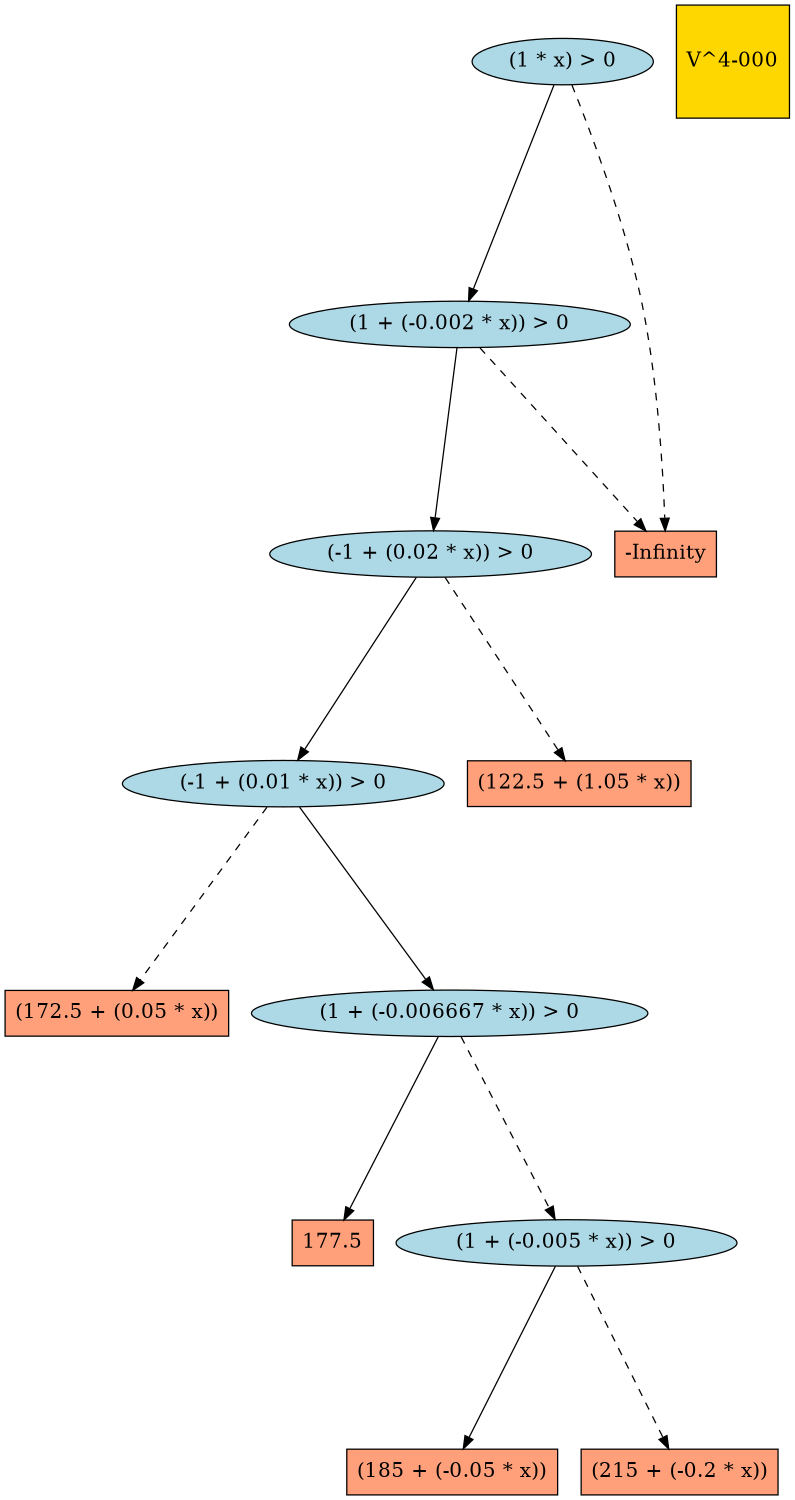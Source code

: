 digraph G { 
graph [ fontname = "Helvetica",fontsize="16",ratio = "auto",
        size="7.5,10",ranksep="2.00" ];
node [fontsize="16"];
"2159" [label="177.5",fillcolor=lightsalmon,color=black,shape=box,style=filled];
"2683" [label="(1 * x) > 0",fillcolor=lightblue,color=black,shape=ellipse,style=filled];
"2682" [label="(1 + (-0.002 * x)) > 0",fillcolor=lightblue,color=black,shape=ellipse,style=filled];
"2084" [label="(172.5 + (0.05 * x))",fillcolor=lightsalmon,color=black,shape=box,style=filled];
"2681" [label="(-1 + (0.02 * x)) > 0",fillcolor=lightblue,color=black,shape=ellipse,style=filled];
"2680" [label="(-1 + (0.01 * x)) > 0",fillcolor=lightblue,color=black,shape=ellipse,style=filled];
"2668" [label="(1 + (-0.006667 * x)) > 0",fillcolor=lightblue,color=black,shape=ellipse,style=filled];
"2491" [label="(185 + (-0.05 * x))",fillcolor=lightsalmon,color=black,shape=box,style=filled];
"4" [label="-Infinity",fillcolor=lightsalmon,color=black,shape=box,style=filled];
"2665" [label="(1 + (-0.005 * x)) > 0",fillcolor=lightblue,color=black,shape=ellipse,style=filled];
"2258" [label="(215 + (-0.2 * x))",fillcolor=lightsalmon,color=black,shape=box,style=filled];
"1526" [label="(122.5 + (1.05 * x))",fillcolor=lightsalmon,color=black,shape=box,style=filled];
"_temp_" [label="V^4-000",fillcolor=gold1,color=black,shape=square,style=filled];
"2683" -> "4" [color=black,style=dashed];
"2683" -> "2682" [color=black,style=solid];
"2682" -> "4" [color=black,style=dashed];
"2682" -> "2681" [color=black,style=solid];
"2681" -> "2680" [color=black,style=solid];
"2681" -> "1526" [color=black,style=dashed];
"2680" -> "2668" [color=black,style=solid];
"2680" -> "2084" [color=black,style=dashed];
"2668" -> "2159" [color=black,style=solid];
"2668" -> "2665" [color=black,style=dashed];
"2665" -> "2491" [color=black,style=solid];
"2665" -> "2258" [color=black,style=dashed];
}
